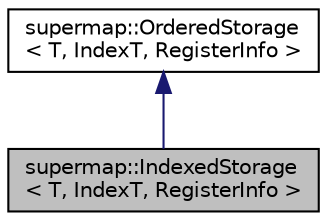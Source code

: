 digraph "supermap::IndexedStorage&lt; T, IndexT, RegisterInfo &gt;"
{
 // LATEX_PDF_SIZE
  edge [fontname="Helvetica",fontsize="10",labelfontname="Helvetica",labelfontsize="10"];
  node [fontname="Helvetica",fontsize="10",shape=record];
  Node1 [label="supermap::IndexedStorage\l\< T, IndexT, RegisterInfo \>",height=0.2,width=0.4,color="black", fillcolor="grey75", style="filled", fontcolor="black",tooltip="A storage that represents something from which you can take an element by index and add an element to..."];
  Node2 -> Node1 [dir="back",color="midnightblue",fontsize="10",style="solid",fontname="Helvetica"];
  Node2 [label="supermap::OrderedStorage\l\< T, IndexT, RegisterInfo \>",height=0.2,width=0.4,color="black", fillcolor="white", style="filled",URL="$classsupermap_1_1OrderedStorage.html",tooltip="An abstract storage, where elements has particular order. Element added later is of lower order."];
}
